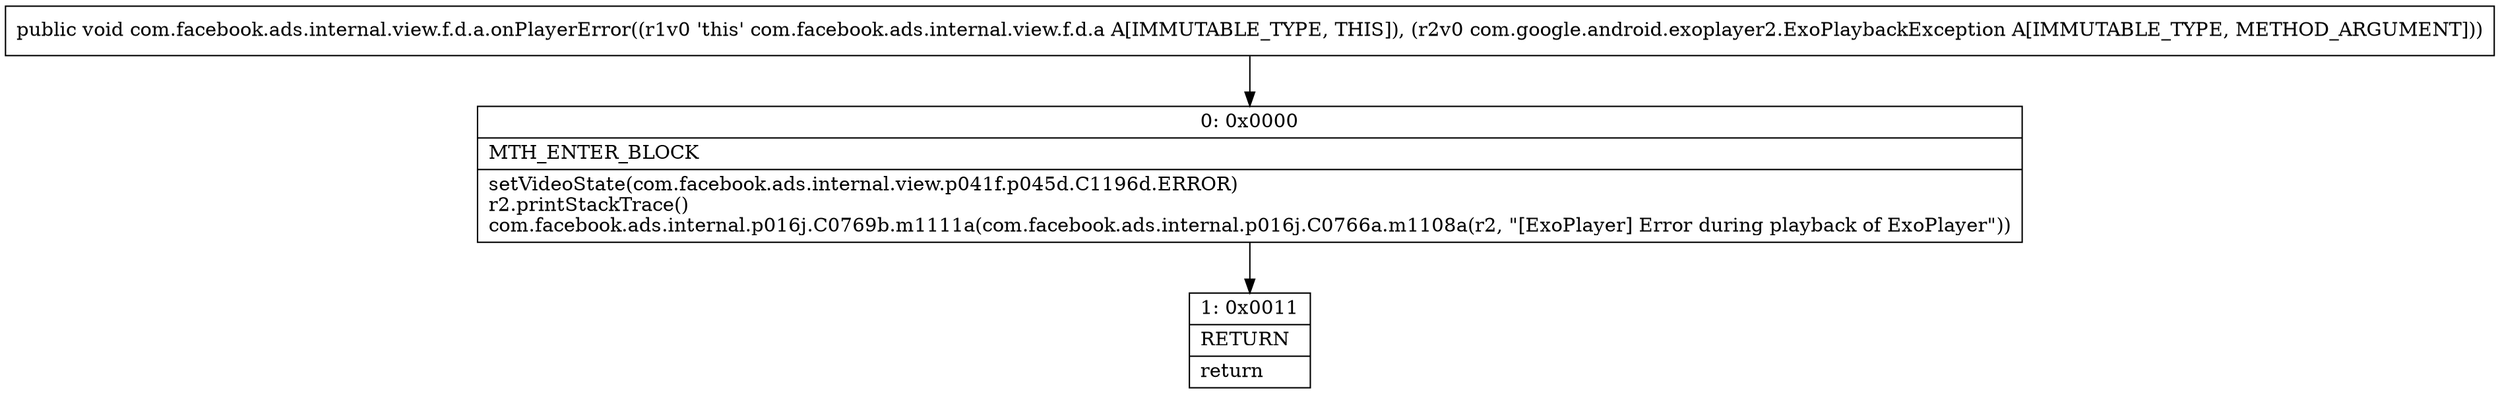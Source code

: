 digraph "CFG forcom.facebook.ads.internal.view.f.d.a.onPlayerError(Lcom\/google\/android\/exoplayer2\/ExoPlaybackException;)V" {
Node_0 [shape=record,label="{0\:\ 0x0000|MTH_ENTER_BLOCK\l|setVideoState(com.facebook.ads.internal.view.p041f.p045d.C1196d.ERROR)\lr2.printStackTrace()\lcom.facebook.ads.internal.p016j.C0769b.m1111a(com.facebook.ads.internal.p016j.C0766a.m1108a(r2, \"[ExoPlayer] Error during playback of ExoPlayer\"))\l}"];
Node_1 [shape=record,label="{1\:\ 0x0011|RETURN\l|return\l}"];
MethodNode[shape=record,label="{public void com.facebook.ads.internal.view.f.d.a.onPlayerError((r1v0 'this' com.facebook.ads.internal.view.f.d.a A[IMMUTABLE_TYPE, THIS]), (r2v0 com.google.android.exoplayer2.ExoPlaybackException A[IMMUTABLE_TYPE, METHOD_ARGUMENT])) }"];
MethodNode -> Node_0;
Node_0 -> Node_1;
}

